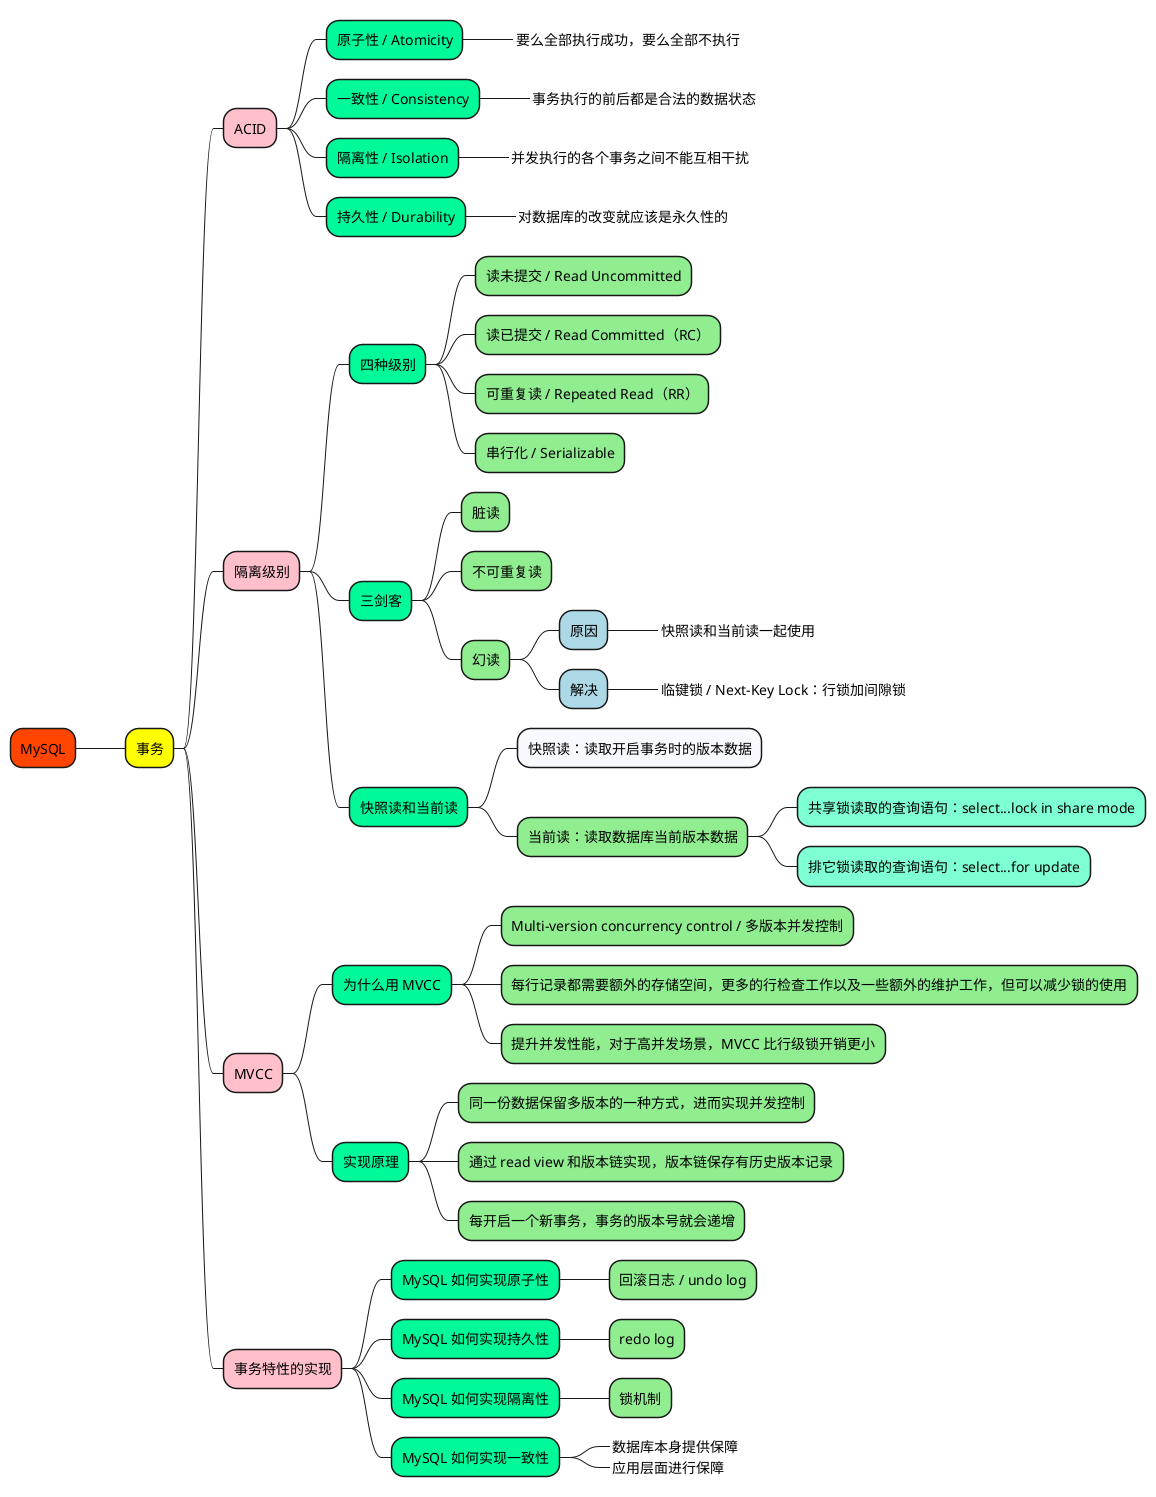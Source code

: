@startmindmap

+[#OrangeRed] MySQL

++[#yellow] 事务

+++[#Pink] ACID

++++[#MediumSpringGreen] 原子性 / Atomicity
+++++[#LightGreen]_ 要么全部执行成功，要么全部不执行
++++[#MediumSpringGreen] 一致性 / Consistency
+++++[#LightGreen]_ 事务执行的前后都是合法的数据状态
++++[#MediumSpringGreen] 隔离性 / Isolation
+++++[#LightGreen]_ 并发执行的各个事务之间不能互相干扰
++++[#MediumSpringGreen] 持久性 / Durability
+++++[#LightGreen]_ 对数据库的改变就应该是永久性的


+++[#Pink] 隔离级别

++++[#MediumSpringGreen] 四种级别
+++++[#LightGreen] 读未提交 / Read Uncommitted
+++++[#LightGreen] 读已提交 / Read Committed（RC）
+++++[#LightGreen] 可重复读 / Repeated Read（RR）
+++++[#LightGreen] 串行化 / Serializable

++++[#MediumSpringGreen] 三剑客
+++++[#LightGreen] 脏读
+++++[#LightGreen] 不可重复读
+++++[#LightGreen] 幻读

++++++[#LightBlue] 原因
+++++++[#Aquamarine]_ 快照读和当前读一起使用

++++++[#LightBlue] 解决
+++++++[#Aquamarine]_ 临键锁 / Next-Key Lock：行锁加间隙锁

++++[#MediumSpringGreen] 快照读和当前读
+++++[#GhostWhite] 快照读：读取开启事务时的版本数据
+++++[#LightGreen] 当前读：读取数据库当前版本数据
++++++[#Aquamarine] 共享锁读取的查询语句：select...lock in share mode
++++++[#Aquamarine] 排它锁读取的查询语句：select...for update


+++[#Pink] MVCC

++++[#MediumSpringGreen] 为什么用 MVCC
+++++[#LightGreen] Multi-version concurrency control / 多版本并发控制
+++++[#LightGreen] 每行记录都需要额外的存储空间，更多的行检查工作以及一些额外的维护工作，但可以减少锁的使用
+++++[#LightGreen] 提升并发性能，对于高并发场景，MVCC 比行级锁开销更小

++++[#MediumSpringGreen] 实现原理
+++++[#LightGreen] 同一份数据保留多版本的一种方式，进而实现并发控制
+++++[#LightGreen] 通过 read view 和版本链实现，版本链保存有历史版本记录
+++++[#LightGreen] 每开启一个新事务，事务的版本号就会递增


+++[#Pink] 事务特性的实现

++++[#MediumSpringGreen] MySQL 如何实现原子性
+++++[#LightGreen] 回滚日志 / undo log
++++[#MediumSpringGreen] MySQL 如何实现持久性
+++++[#LightGreen] redo log
++++[#MediumSpringGreen] MySQL 如何实现隔离性
+++++[#LightGreen] 锁机制
++++[#MediumSpringGreen] MySQL 如何实现一致性
+++++[#LightGreen]_ 数据库本身提供保障
+++++[#LightGreen]_ 应用层面进行保障


@endmindmap